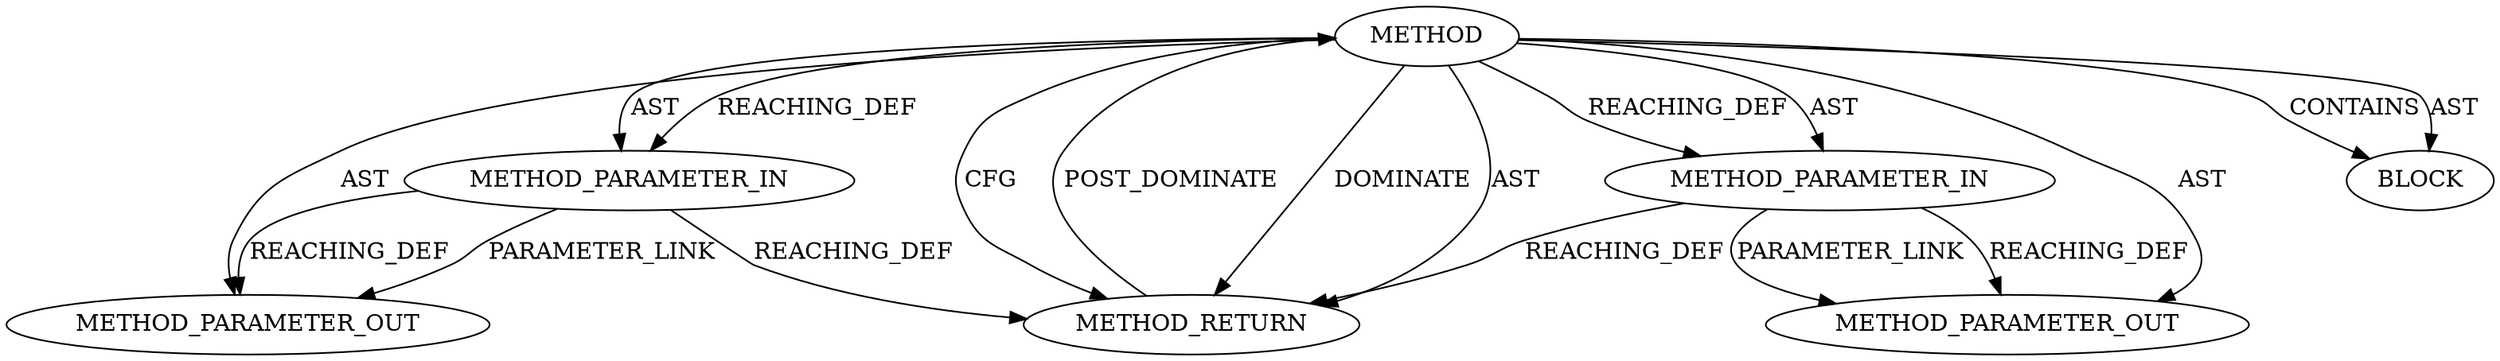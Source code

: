 digraph {
  25580 [label=METHOD AST_PARENT_TYPE="NAMESPACE_BLOCK" AST_PARENT_FULL_NAME="<global>" ORDER=0 CODE="<empty>" FULL_NAME="BIO_push" IS_EXTERNAL=true FILENAME="<empty>" SIGNATURE="" NAME="BIO_push"]
  25582 [label=METHOD_PARAMETER_IN ORDER=2 CODE="p2" IS_VARIADIC=false TYPE_FULL_NAME="ANY" EVALUATION_STRATEGY="BY_VALUE" INDEX=2 NAME="p2"]
  25581 [label=METHOD_PARAMETER_IN ORDER=1 CODE="p1" IS_VARIADIC=false TYPE_FULL_NAME="ANY" EVALUATION_STRATEGY="BY_VALUE" INDEX=1 NAME="p1"]
  27237 [label=METHOD_PARAMETER_OUT ORDER=2 CODE="p2" IS_VARIADIC=false TYPE_FULL_NAME="ANY" EVALUATION_STRATEGY="BY_VALUE" INDEX=2 NAME="p2"]
  25584 [label=METHOD_RETURN ORDER=2 CODE="RET" TYPE_FULL_NAME="ANY" EVALUATION_STRATEGY="BY_VALUE"]
  27236 [label=METHOD_PARAMETER_OUT ORDER=1 CODE="p1" IS_VARIADIC=false TYPE_FULL_NAME="ANY" EVALUATION_STRATEGY="BY_VALUE" INDEX=1 NAME="p1"]
  25583 [label=BLOCK ORDER=1 ARGUMENT_INDEX=1 CODE="<empty>" TYPE_FULL_NAME="ANY"]
  25580 -> 25584 [label=CFG ]
  25581 -> 27236 [label=REACHING_DEF VARIABLE="p1"]
  25580 -> 25582 [label=AST ]
  25582 -> 25584 [label=REACHING_DEF VARIABLE="p2"]
  25580 -> 25582 [label=REACHING_DEF VARIABLE=""]
  25580 -> 25581 [label=REACHING_DEF VARIABLE=""]
  25580 -> 25581 [label=AST ]
  25580 -> 27237 [label=AST ]
  25580 -> 25583 [label=CONTAINS ]
  25582 -> 27237 [label=REACHING_DEF VARIABLE="p2"]
  25580 -> 25584 [label=DOMINATE ]
  25580 -> 27236 [label=AST ]
  25582 -> 27237 [label=PARAMETER_LINK ]
  25581 -> 25584 [label=REACHING_DEF VARIABLE="p1"]
  25580 -> 25583 [label=AST ]
  25580 -> 25584 [label=AST ]
  25584 -> 25580 [label=POST_DOMINATE ]
  25581 -> 27236 [label=PARAMETER_LINK ]
}
